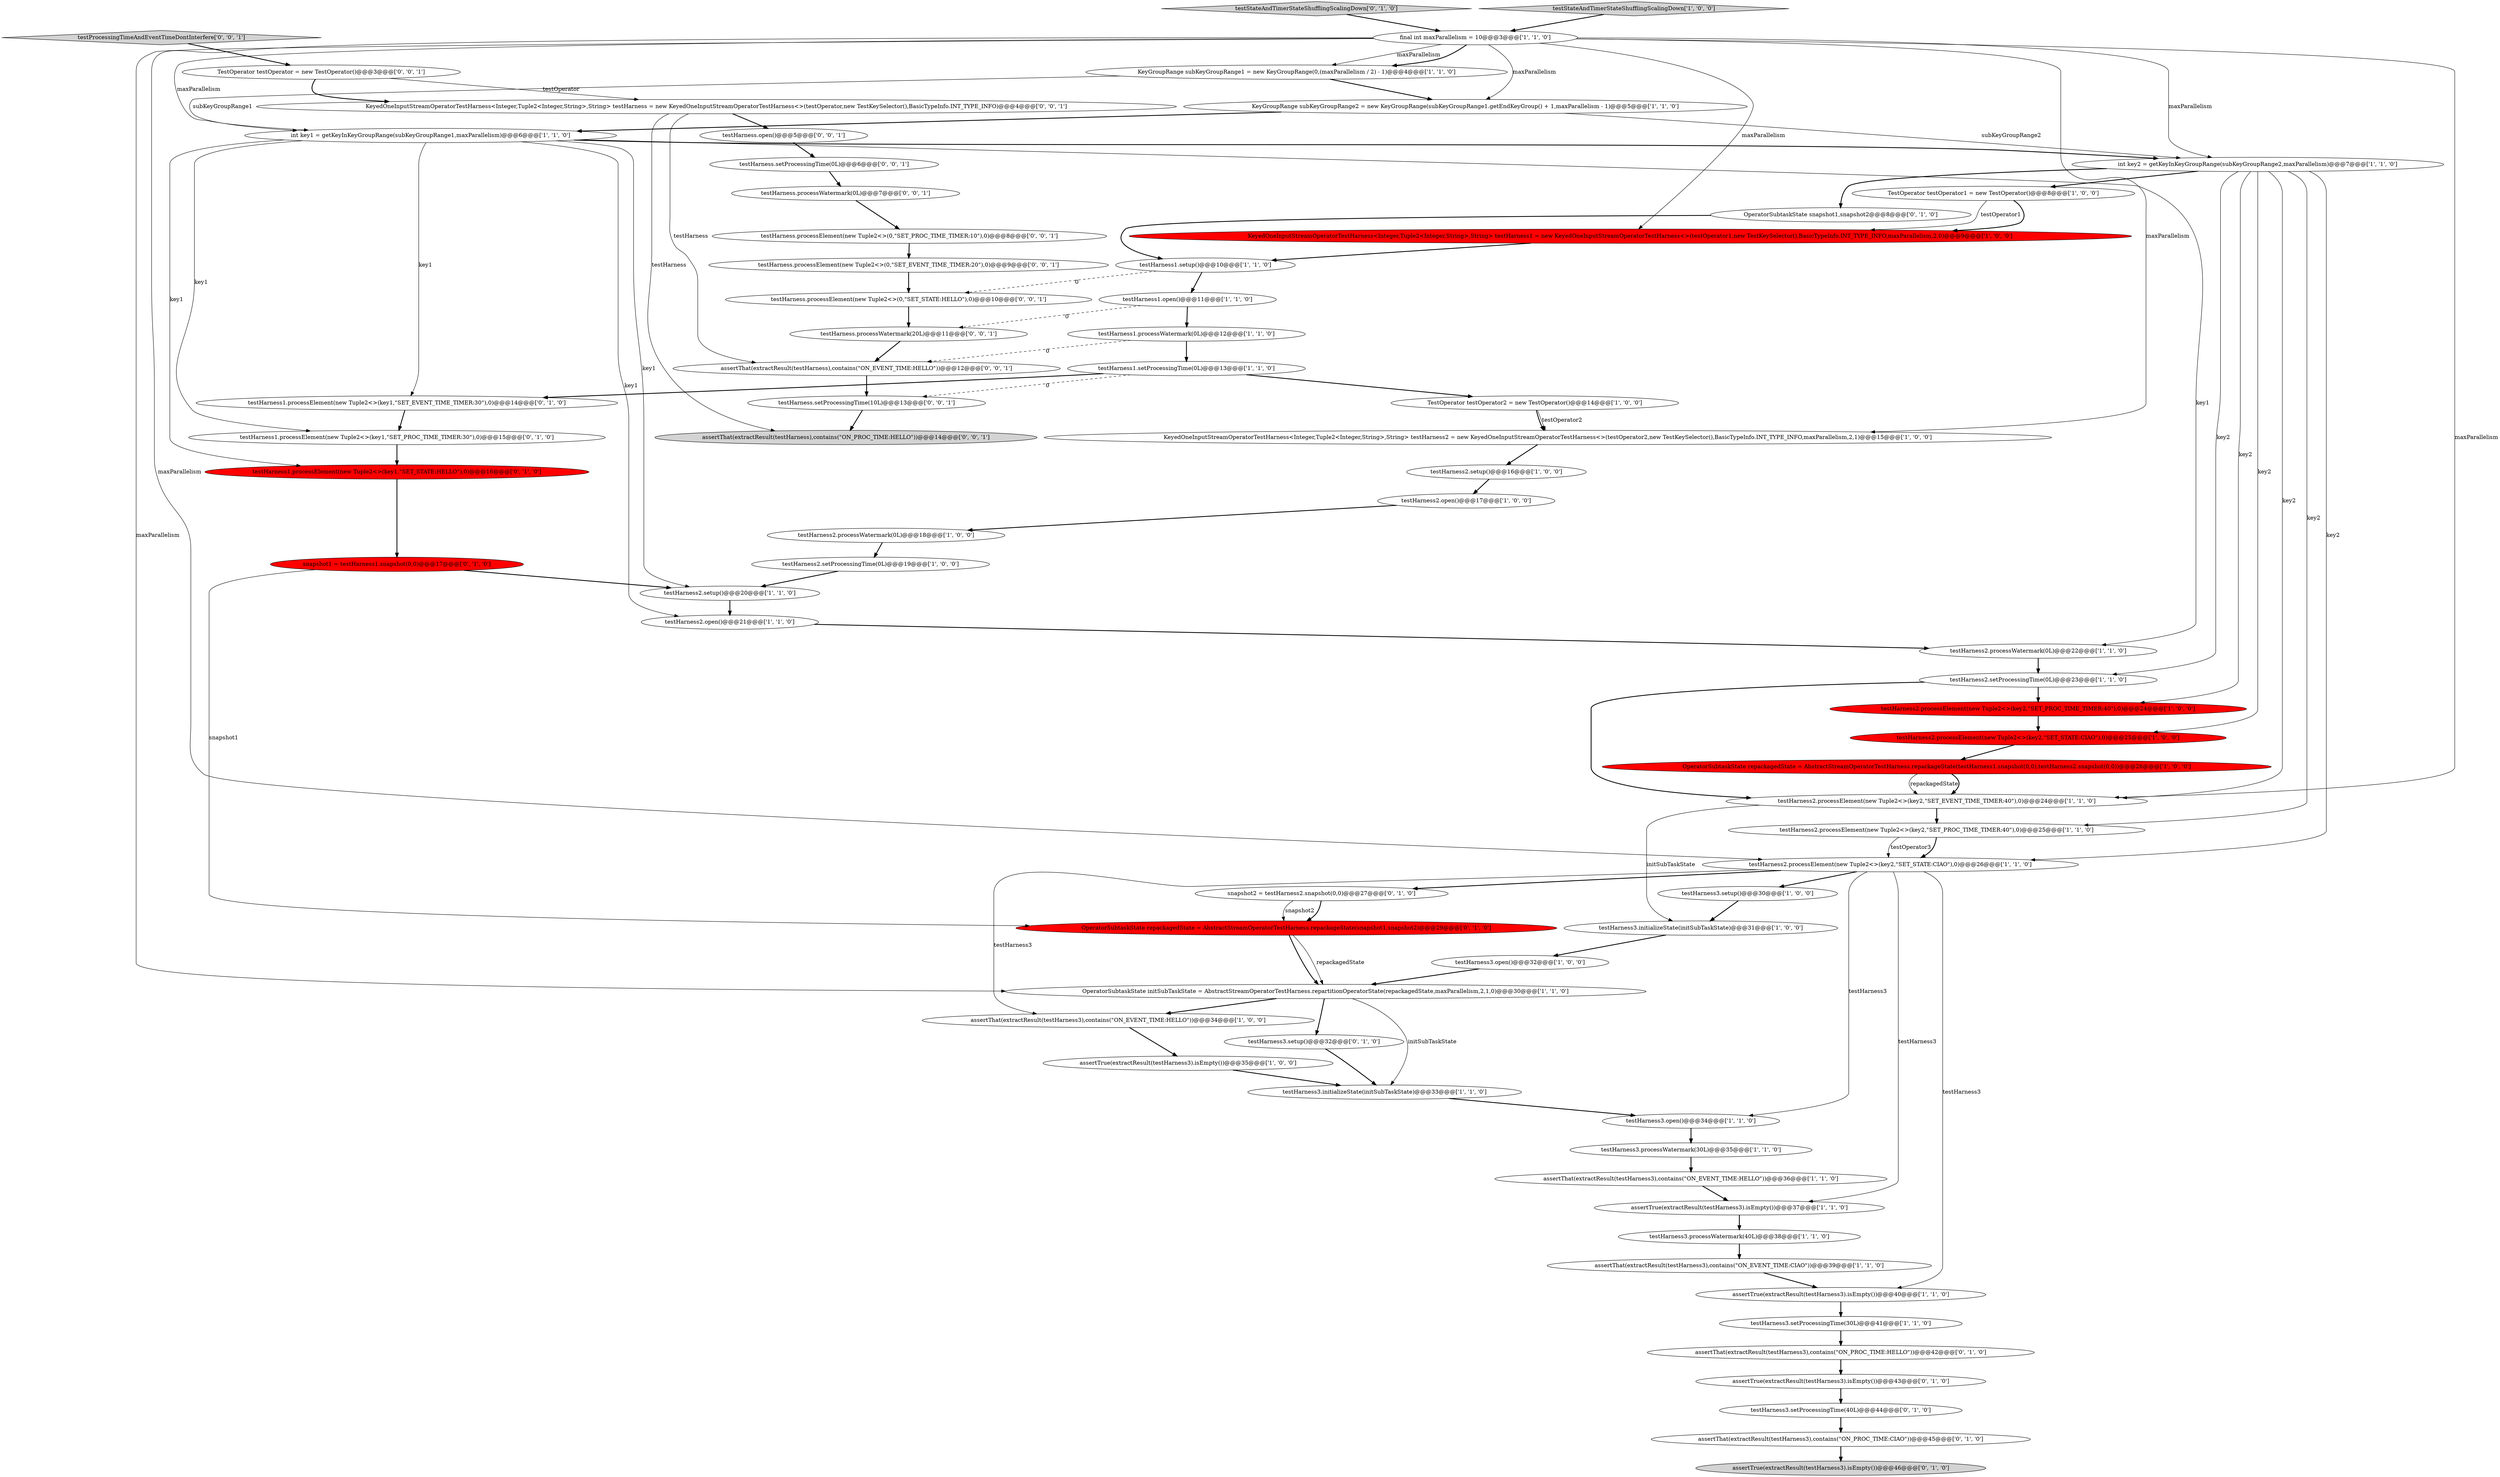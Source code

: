 digraph {
57 [style = filled, label = "testHarness.processElement(new Tuple2<>(0,\"SET_EVENT_TIME_TIMER:20\"),0)@@@9@@@['0', '0', '1']", fillcolor = white, shape = ellipse image = "AAA0AAABBB3BBB"];
14 [style = filled, label = "assertThat(extractResult(testHarness3),contains(\"ON_EVENT_TIME:HELLO\"))@@@36@@@['1', '1', '0']", fillcolor = white, shape = ellipse image = "AAA0AAABBB1BBB"];
30 [style = filled, label = "assertThat(extractResult(testHarness3),contains(\"ON_EVENT_TIME:HELLO\"))@@@34@@@['1', '0', '0']", fillcolor = white, shape = ellipse image = "AAA0AAABBB1BBB"];
39 [style = filled, label = "OperatorSubtaskState repackagedState = AbstractStreamOperatorTestHarness.repackageState(testHarness1.snapshot(0,0),testHarness2.snapshot(0,0))@@@26@@@['1', '0', '0']", fillcolor = red, shape = ellipse image = "AAA1AAABBB1BBB"];
6 [style = filled, label = "KeyedOneInputStreamOperatorTestHarness<Integer,Tuple2<Integer,String>,String> testHarness2 = new KeyedOneInputStreamOperatorTestHarness<>(testOperator2,new TestKeySelector(),BasicTypeInfo.INT_TYPE_INFO,maxParallelism,2,1)@@@15@@@['1', '0', '0']", fillcolor = white, shape = ellipse image = "AAA0AAABBB1BBB"];
53 [style = filled, label = "OperatorSubtaskState snapshot1,snapshot2@@@8@@@['0', '1', '0']", fillcolor = white, shape = ellipse image = "AAA0AAABBB2BBB"];
60 [style = filled, label = "testHarness.processElement(new Tuple2<>(0,\"SET_PROC_TIME_TIMER:10\"),0)@@@8@@@['0', '0', '1']", fillcolor = white, shape = ellipse image = "AAA0AAABBB3BBB"];
42 [style = filled, label = "testHarness3.setup()@@@30@@@['1', '0', '0']", fillcolor = white, shape = ellipse image = "AAA0AAABBB1BBB"];
58 [style = filled, label = "testHarness.open()@@@5@@@['0', '0', '1']", fillcolor = white, shape = ellipse image = "AAA0AAABBB3BBB"];
0 [style = filled, label = "testHarness2.processElement(new Tuple2<>(key2,\"SET_STATE:CIAO\"),0)@@@25@@@['1', '0', '0']", fillcolor = red, shape = ellipse image = "AAA1AAABBB1BBB"];
20 [style = filled, label = "TestOperator testOperator1 = new TestOperator()@@@8@@@['1', '0', '0']", fillcolor = white, shape = ellipse image = "AAA0AAABBB1BBB"];
32 [style = filled, label = "int key1 = getKeyInKeyGroupRange(subKeyGroupRange1,maxParallelism)@@@6@@@['1', '1', '0']", fillcolor = white, shape = ellipse image = "AAA0AAABBB1BBB"];
29 [style = filled, label = "testHarness3.processWatermark(30L)@@@35@@@['1', '1', '0']", fillcolor = white, shape = ellipse image = "AAA0AAABBB1BBB"];
27 [style = filled, label = "testHarness2.open()@@@17@@@['1', '0', '0']", fillcolor = white, shape = ellipse image = "AAA0AAABBB1BBB"];
65 [style = filled, label = "KeyedOneInputStreamOperatorTestHarness<Integer,Tuple2<Integer,String>,String> testHarness = new KeyedOneInputStreamOperatorTestHarness<>(testOperator,new TestKeySelector(),BasicTypeInfo.INT_TYPE_INFO)@@@4@@@['0', '0', '1']", fillcolor = white, shape = ellipse image = "AAA0AAABBB3BBB"];
38 [style = filled, label = "testHarness3.open()@@@34@@@['1', '1', '0']", fillcolor = white, shape = ellipse image = "AAA0AAABBB1BBB"];
66 [style = filled, label = "TestOperator testOperator = new TestOperator()@@@3@@@['0', '0', '1']", fillcolor = white, shape = ellipse image = "AAA0AAABBB3BBB"];
21 [style = filled, label = "testHarness2.setProcessingTime(0L)@@@23@@@['1', '1', '0']", fillcolor = white, shape = ellipse image = "AAA0AAABBB1BBB"];
59 [style = filled, label = "testHarness.processWatermark(0L)@@@7@@@['0', '0', '1']", fillcolor = white, shape = ellipse image = "AAA0AAABBB3BBB"];
11 [style = filled, label = "assertTrue(extractResult(testHarness3).isEmpty())@@@35@@@['1', '0', '0']", fillcolor = white, shape = ellipse image = "AAA0AAABBB1BBB"];
23 [style = filled, label = "testHarness3.initializeState(initSubTaskState)@@@31@@@['1', '0', '0']", fillcolor = white, shape = ellipse image = "AAA0AAABBB1BBB"];
36 [style = filled, label = "TestOperator testOperator2 = new TestOperator()@@@14@@@['1', '0', '0']", fillcolor = white, shape = ellipse image = "AAA0AAABBB1BBB"];
45 [style = filled, label = "testHarness1.processElement(new Tuple2<>(key1,\"SET_PROC_TIME_TIMER:30\"),0)@@@15@@@['0', '1', '0']", fillcolor = white, shape = ellipse image = "AAA0AAABBB2BBB"];
52 [style = filled, label = "assertThat(extractResult(testHarness3),contains(\"ON_PROC_TIME:HELLO\"))@@@42@@@['0', '1', '0']", fillcolor = white, shape = ellipse image = "AAA0AAABBB2BBB"];
7 [style = filled, label = "testHarness2.processElement(new Tuple2<>(key2,\"SET_STATE:CIAO\"),0)@@@26@@@['1', '1', '0']", fillcolor = white, shape = ellipse image = "AAA0AAABBB1BBB"];
13 [style = filled, label = "testHarness3.processWatermark(40L)@@@38@@@['1', '1', '0']", fillcolor = white, shape = ellipse image = "AAA0AAABBB1BBB"];
35 [style = filled, label = "testHarness2.processWatermark(0L)@@@22@@@['1', '1', '0']", fillcolor = white, shape = ellipse image = "AAA0AAABBB1BBB"];
69 [style = filled, label = "assertThat(extractResult(testHarness),contains(\"ON_EVENT_TIME:HELLO\"))@@@12@@@['0', '0', '1']", fillcolor = white, shape = ellipse image = "AAA0AAABBB3BBB"];
41 [style = filled, label = "testHarness1.open()@@@11@@@['1', '1', '0']", fillcolor = white, shape = ellipse image = "AAA0AAABBB1BBB"];
54 [style = filled, label = "assertTrue(extractResult(testHarness3).isEmpty())@@@46@@@['0', '1', '0']", fillcolor = lightgray, shape = ellipse image = "AAA0AAABBB2BBB"];
10 [style = filled, label = "testHarness3.open()@@@32@@@['1', '0', '0']", fillcolor = white, shape = ellipse image = "AAA0AAABBB1BBB"];
18 [style = filled, label = "KeyGroupRange subKeyGroupRange2 = new KeyGroupRange(subKeyGroupRange1.getEndKeyGroup() + 1,maxParallelism - 1)@@@5@@@['1', '1', '0']", fillcolor = white, shape = ellipse image = "AAA0AAABBB1BBB"];
22 [style = filled, label = "testHarness2.processElement(new Tuple2<>(key2,\"SET_PROC_TIME_TIMER:40\"),0)@@@24@@@['1', '0', '0']", fillcolor = red, shape = ellipse image = "AAA1AAABBB1BBB"];
34 [style = filled, label = "testHarness1.setProcessingTime(0L)@@@13@@@['1', '1', '0']", fillcolor = white, shape = ellipse image = "AAA0AAABBB1BBB"];
46 [style = filled, label = "snapshot2 = testHarness2.snapshot(0,0)@@@27@@@['0', '1', '0']", fillcolor = white, shape = ellipse image = "AAA0AAABBB2BBB"];
44 [style = filled, label = "assertTrue(extractResult(testHarness3).isEmpty())@@@43@@@['0', '1', '0']", fillcolor = white, shape = ellipse image = "AAA0AAABBB2BBB"];
4 [style = filled, label = "testHarness2.setup()@@@16@@@['1', '0', '0']", fillcolor = white, shape = ellipse image = "AAA0AAABBB1BBB"];
15 [style = filled, label = "final int maxParallelism = 10@@@3@@@['1', '1', '0']", fillcolor = white, shape = ellipse image = "AAA0AAABBB1BBB"];
68 [style = filled, label = "testHarness.setProcessingTime(0L)@@@6@@@['0', '0', '1']", fillcolor = white, shape = ellipse image = "AAA0AAABBB3BBB"];
40 [style = filled, label = "assertTrue(extractResult(testHarness3).isEmpty())@@@37@@@['1', '1', '0']", fillcolor = white, shape = ellipse image = "AAA0AAABBB1BBB"];
51 [style = filled, label = "testHarness1.processElement(new Tuple2<>(key1,\"SET_STATE:HELLO\"),0)@@@16@@@['0', '1', '0']", fillcolor = red, shape = ellipse image = "AAA1AAABBB2BBB"];
3 [style = filled, label = "int key2 = getKeyInKeyGroupRange(subKeyGroupRange2,maxParallelism)@@@7@@@['1', '1', '0']", fillcolor = white, shape = ellipse image = "AAA0AAABBB1BBB"];
2 [style = filled, label = "KeyGroupRange subKeyGroupRange1 = new KeyGroupRange(0,(maxParallelism / 2) - 1)@@@4@@@['1', '1', '0']", fillcolor = white, shape = ellipse image = "AAA0AAABBB1BBB"];
8 [style = filled, label = "testHarness2.setup()@@@20@@@['1', '1', '0']", fillcolor = white, shape = ellipse image = "AAA0AAABBB1BBB"];
25 [style = filled, label = "testHarness3.setProcessingTime(30L)@@@41@@@['1', '1', '0']", fillcolor = white, shape = ellipse image = "AAA0AAABBB1BBB"];
50 [style = filled, label = "testStateAndTimerStateShufflingScalingDown['0', '1', '0']", fillcolor = lightgray, shape = diamond image = "AAA0AAABBB2BBB"];
1 [style = filled, label = "testHarness1.setup()@@@10@@@['1', '1', '0']", fillcolor = white, shape = ellipse image = "AAA0AAABBB1BBB"];
16 [style = filled, label = "assertThat(extractResult(testHarness3),contains(\"ON_EVENT_TIME:CIAO\"))@@@39@@@['1', '1', '0']", fillcolor = white, shape = ellipse image = "AAA0AAABBB1BBB"];
17 [style = filled, label = "testStateAndTimerStateShufflingScalingDown['1', '0', '0']", fillcolor = lightgray, shape = diamond image = "AAA0AAABBB1BBB"];
33 [style = filled, label = "OperatorSubtaskState initSubTaskState = AbstractStreamOperatorTestHarness.repartitionOperatorState(repackagedState,maxParallelism,2,1,0)@@@30@@@['1', '1', '0']", fillcolor = white, shape = ellipse image = "AAA0AAABBB1BBB"];
19 [style = filled, label = "testHarness2.processElement(new Tuple2<>(key2,\"SET_PROC_TIME_TIMER:40\"),0)@@@25@@@['1', '1', '0']", fillcolor = white, shape = ellipse image = "AAA0AAABBB1BBB"];
43 [style = filled, label = "assertThat(extractResult(testHarness3),contains(\"ON_PROC_TIME:CIAO\"))@@@45@@@['0', '1', '0']", fillcolor = white, shape = ellipse image = "AAA0AAABBB2BBB"];
62 [style = filled, label = "testProcessingTimeAndEventTimeDontInterfere['0', '0', '1']", fillcolor = lightgray, shape = diamond image = "AAA0AAABBB3BBB"];
56 [style = filled, label = "OperatorSubtaskState repackagedState = AbstractStreamOperatorTestHarness.repackageState(snapshot1,snapshot2)@@@29@@@['0', '1', '0']", fillcolor = red, shape = ellipse image = "AAA1AAABBB2BBB"];
63 [style = filled, label = "testHarness.setProcessingTime(10L)@@@13@@@['0', '0', '1']", fillcolor = white, shape = ellipse image = "AAA0AAABBB3BBB"];
26 [style = filled, label = "testHarness3.initializeState(initSubTaskState)@@@33@@@['1', '1', '0']", fillcolor = white, shape = ellipse image = "AAA0AAABBB1BBB"];
28 [style = filled, label = "testHarness2.setProcessingTime(0L)@@@19@@@['1', '0', '0']", fillcolor = white, shape = ellipse image = "AAA0AAABBB1BBB"];
5 [style = filled, label = "testHarness2.processElement(new Tuple2<>(key2,\"SET_EVENT_TIME_TIMER:40\"),0)@@@24@@@['1', '1', '0']", fillcolor = white, shape = ellipse image = "AAA0AAABBB1BBB"];
12 [style = filled, label = "KeyedOneInputStreamOperatorTestHarness<Integer,Tuple2<Integer,String>,String> testHarness1 = new KeyedOneInputStreamOperatorTestHarness<>(testOperator1,new TestKeySelector(),BasicTypeInfo.INT_TYPE_INFO,maxParallelism,2,0)@@@9@@@['1', '0', '0']", fillcolor = red, shape = ellipse image = "AAA1AAABBB1BBB"];
64 [style = filled, label = "testHarness.processWatermark(20L)@@@11@@@['0', '0', '1']", fillcolor = white, shape = ellipse image = "AAA0AAABBB3BBB"];
61 [style = filled, label = "testHarness.processElement(new Tuple2<>(0,\"SET_STATE:HELLO\"),0)@@@10@@@['0', '0', '1']", fillcolor = white, shape = ellipse image = "AAA0AAABBB3BBB"];
31 [style = filled, label = "testHarness1.processWatermark(0L)@@@12@@@['1', '1', '0']", fillcolor = white, shape = ellipse image = "AAA0AAABBB1BBB"];
47 [style = filled, label = "snapshot1 = testHarness1.snapshot(0,0)@@@17@@@['0', '1', '0']", fillcolor = red, shape = ellipse image = "AAA1AAABBB2BBB"];
49 [style = filled, label = "testHarness3.setup()@@@32@@@['0', '1', '0']", fillcolor = white, shape = ellipse image = "AAA0AAABBB2BBB"];
37 [style = filled, label = "testHarness2.processWatermark(0L)@@@18@@@['1', '0', '0']", fillcolor = white, shape = ellipse image = "AAA0AAABBB1BBB"];
67 [style = filled, label = "assertThat(extractResult(testHarness),contains(\"ON_PROC_TIME:HELLO\"))@@@14@@@['0', '0', '1']", fillcolor = lightgray, shape = ellipse image = "AAA0AAABBB3BBB"];
48 [style = filled, label = "testHarness3.setProcessingTime(40L)@@@44@@@['0', '1', '0']", fillcolor = white, shape = ellipse image = "AAA0AAABBB2BBB"];
9 [style = filled, label = "assertTrue(extractResult(testHarness3).isEmpty())@@@40@@@['1', '1', '0']", fillcolor = white, shape = ellipse image = "AAA0AAABBB1BBB"];
24 [style = filled, label = "testHarness2.open()@@@21@@@['1', '1', '0']", fillcolor = white, shape = ellipse image = "AAA0AAABBB1BBB"];
55 [style = filled, label = "testHarness1.processElement(new Tuple2<>(key1,\"SET_EVENT_TIME_TIMER:30\"),0)@@@14@@@['0', '1', '0']", fillcolor = white, shape = ellipse image = "AAA0AAABBB2BBB"];
42->23 [style = bold, label=""];
52->44 [style = bold, label=""];
15->2 [style = solid, label="maxParallelism"];
37->28 [style = bold, label=""];
25->52 [style = bold, label=""];
15->7 [style = solid, label="maxParallelism"];
15->12 [style = solid, label="maxParallelism"];
32->8 [style = solid, label="key1"];
40->13 [style = bold, label=""];
61->64 [style = bold, label=""];
30->11 [style = bold, label=""];
19->7 [style = solid, label="testOperator3"];
22->0 [style = bold, label=""];
48->43 [style = bold, label=""];
51->47 [style = bold, label=""];
29->14 [style = bold, label=""];
15->5 [style = solid, label="maxParallelism"];
18->32 [style = bold, label=""];
32->3 [style = bold, label=""];
3->21 [style = solid, label="key2"];
16->9 [style = bold, label=""];
3->7 [style = solid, label="key2"];
41->64 [style = dashed, label="0"];
2->32 [style = solid, label="subKeyGroupRange1"];
36->6 [style = bold, label=""];
7->38 [style = solid, label="testHarness3"];
1->41 [style = bold, label=""];
59->60 [style = bold, label=""];
3->5 [style = solid, label="key2"];
57->61 [style = bold, label=""];
7->46 [style = bold, label=""];
20->12 [style = solid, label="testOperator1"];
32->45 [style = solid, label="key1"];
36->6 [style = solid, label="testOperator2"];
2->18 [style = bold, label=""];
39->5 [style = solid, label="repackagedState"];
12->1 [style = bold, label=""];
35->21 [style = bold, label=""];
13->16 [style = bold, label=""];
3->53 [style = bold, label=""];
15->18 [style = solid, label="maxParallelism"];
6->4 [style = bold, label=""];
15->3 [style = solid, label="maxParallelism"];
60->57 [style = bold, label=""];
31->69 [style = dashed, label="0"];
21->22 [style = bold, label=""];
34->36 [style = bold, label=""];
17->15 [style = bold, label=""];
7->42 [style = bold, label=""];
23->10 [style = bold, label=""];
33->30 [style = bold, label=""];
7->9 [style = solid, label="testHarness3"];
56->33 [style = bold, label=""];
3->22 [style = solid, label="key2"];
11->26 [style = bold, label=""];
32->24 [style = solid, label="key1"];
0->39 [style = bold, label=""];
8->24 [style = bold, label=""];
66->65 [style = bold, label=""];
46->56 [style = bold, label=""];
39->5 [style = bold, label=""];
45->51 [style = bold, label=""];
65->67 [style = solid, label="testHarness"];
34->55 [style = bold, label=""];
62->66 [style = bold, label=""];
56->33 [style = solid, label="repackagedState"];
31->34 [style = bold, label=""];
3->19 [style = solid, label="key2"];
65->69 [style = solid, label="testHarness"];
5->19 [style = bold, label=""];
21->5 [style = bold, label=""];
27->37 [style = bold, label=""];
7->40 [style = solid, label="testHarness3"];
32->35 [style = solid, label="key1"];
28->8 [style = bold, label=""];
63->67 [style = bold, label=""];
18->3 [style = solid, label="subKeyGroupRange2"];
1->61 [style = dashed, label="0"];
53->1 [style = bold, label=""];
41->31 [style = bold, label=""];
10->33 [style = bold, label=""];
46->56 [style = solid, label="snapshot2"];
50->15 [style = bold, label=""];
33->49 [style = bold, label=""];
43->54 [style = bold, label=""];
15->33 [style = solid, label="maxParallelism"];
15->32 [style = solid, label="maxParallelism"];
33->26 [style = solid, label="initSubTaskState"];
32->51 [style = solid, label="key1"];
32->55 [style = solid, label="key1"];
58->68 [style = bold, label=""];
15->2 [style = bold, label=""];
47->8 [style = bold, label=""];
7->30 [style = solid, label="testHarness3"];
24->35 [style = bold, label=""];
64->69 [style = bold, label=""];
38->29 [style = bold, label=""];
47->56 [style = solid, label="snapshot1"];
15->6 [style = solid, label="maxParallelism"];
5->23 [style = solid, label="initSubTaskState"];
26->38 [style = bold, label=""];
3->20 [style = bold, label=""];
65->58 [style = bold, label=""];
44->48 [style = bold, label=""];
9->25 [style = bold, label=""];
3->0 [style = solid, label="key2"];
4->27 [style = bold, label=""];
20->12 [style = bold, label=""];
68->59 [style = bold, label=""];
49->26 [style = bold, label=""];
19->7 [style = bold, label=""];
14->40 [style = bold, label=""];
66->65 [style = solid, label="testOperator"];
55->45 [style = bold, label=""];
69->63 [style = bold, label=""];
34->63 [style = dashed, label="0"];
}
